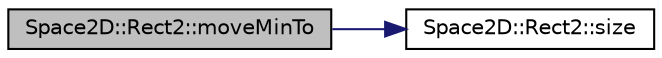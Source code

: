 digraph "Space2D::Rect2::moveMinTo"
{
 // INTERACTIVE_SVG=YES
 // LATEX_PDF_SIZE
  edge [fontname="Helvetica",fontsize="10",labelfontname="Helvetica",labelfontsize="10"];
  node [fontname="Helvetica",fontsize="10",shape=record];
  rankdir="LR";
  Node1 [label="Space2D::Rect2::moveMinTo",height=0.2,width=0.4,color="black", fillcolor="grey75", style="filled", fontcolor="black",tooltip=" "];
  Node1 -> Node2 [color="midnightblue",fontsize="10",style="solid",fontname="Helvetica"];
  Node2 [label="Space2D::Rect2::size",height=0.2,width=0.4,color="black", fillcolor="white", style="filled",URL="$class_space2_d_1_1_rect2.html#ae185d06c83f0856464113afcd261e90d",tooltip=" "];
}
